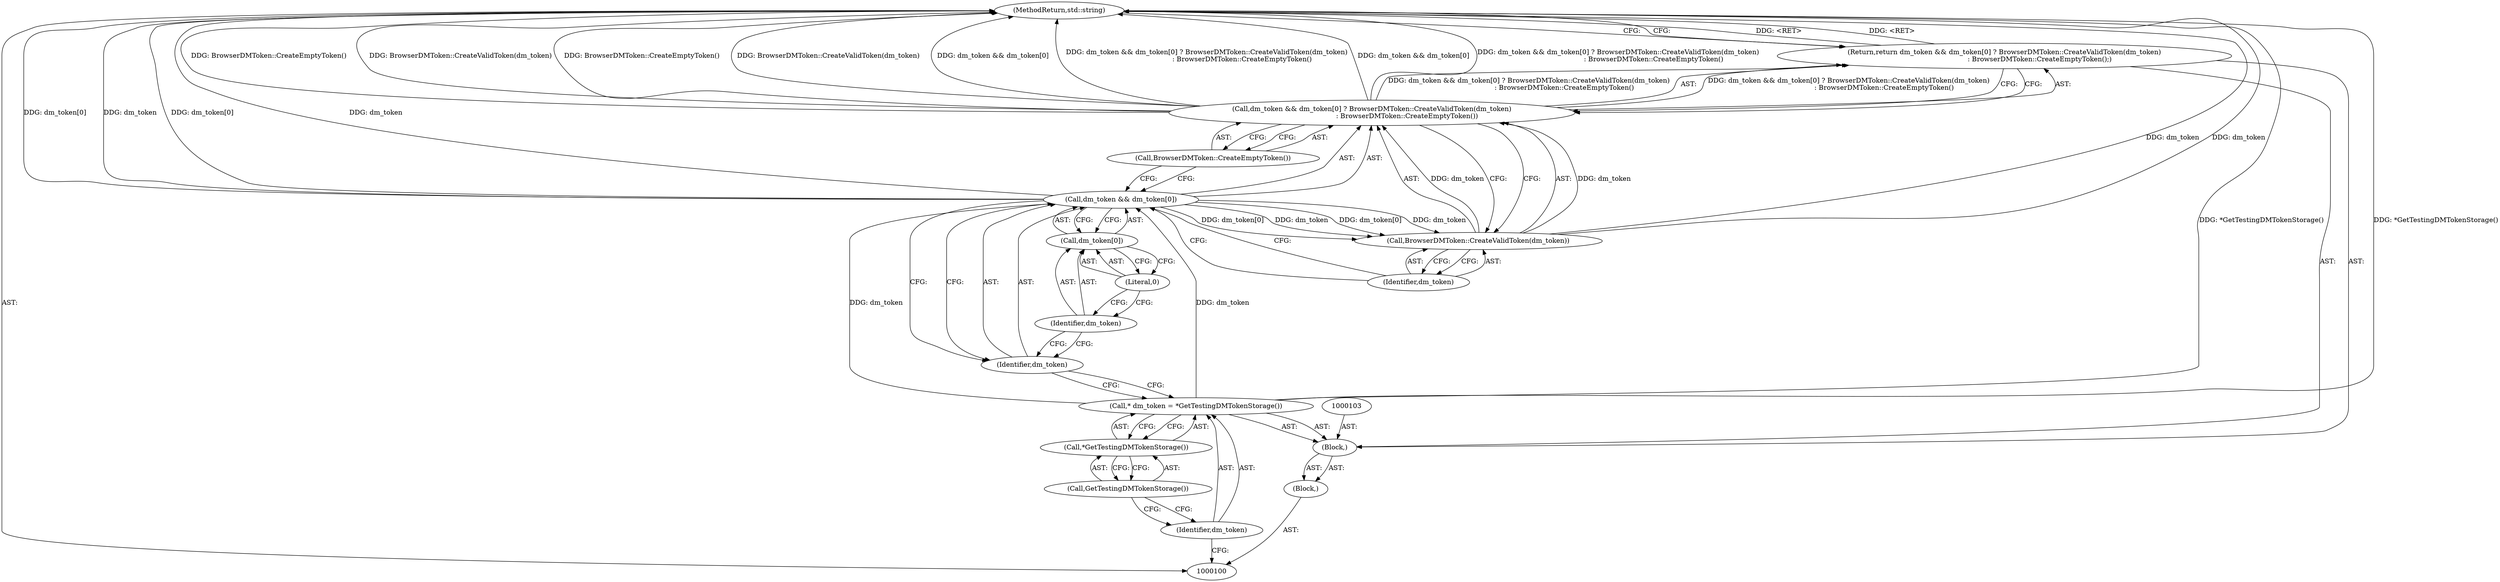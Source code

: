 digraph "0_Chrome_507241119f279c31766bd41c33d6ffb6851e2d7e" {
"1000118" [label="(MethodReturn,std::string)"];
"1000101" [label="(Block,)"];
"1000104" [label="(Call,* dm_token = *GetTestingDMTokenStorage())"];
"1000105" [label="(Identifier,dm_token)"];
"1000102" [label="(Block,)"];
"1000106" [label="(Call,*GetTestingDMTokenStorage())"];
"1000107" [label="(Call,GetTestingDMTokenStorage())"];
"1000108" [label="(Return,return dm_token && dm_token[0] ? BrowserDMToken::CreateValidToken(dm_token)\n                                 : BrowserDMToken::CreateEmptyToken();)"];
"1000112" [label="(Call,dm_token[0])"];
"1000113" [label="(Identifier,dm_token)"];
"1000114" [label="(Literal,0)"];
"1000115" [label="(Call,BrowserDMToken::CreateValidToken(dm_token))"];
"1000116" [label="(Identifier,dm_token)"];
"1000109" [label="(Call,dm_token && dm_token[0] ? BrowserDMToken::CreateValidToken(dm_token)\n                                 : BrowserDMToken::CreateEmptyToken())"];
"1000110" [label="(Call,dm_token && dm_token[0])"];
"1000111" [label="(Identifier,dm_token)"];
"1000117" [label="(Call,BrowserDMToken::CreateEmptyToken())"];
"1000118" -> "1000100"  [label="AST: "];
"1000118" -> "1000108"  [label="CFG: "];
"1000109" -> "1000118"  [label="DDG: BrowserDMToken::CreateEmptyToken()"];
"1000109" -> "1000118"  [label="DDG: BrowserDMToken::CreateValidToken(dm_token)"];
"1000109" -> "1000118"  [label="DDG: dm_token && dm_token[0]"];
"1000109" -> "1000118"  [label="DDG: dm_token && dm_token[0] ? BrowserDMToken::CreateValidToken(dm_token)\n                                 : BrowserDMToken::CreateEmptyToken()"];
"1000110" -> "1000118"  [label="DDG: dm_token[0]"];
"1000110" -> "1000118"  [label="DDG: dm_token"];
"1000115" -> "1000118"  [label="DDG: dm_token"];
"1000104" -> "1000118"  [label="DDG: *GetTestingDMTokenStorage()"];
"1000108" -> "1000118"  [label="DDG: <RET>"];
"1000101" -> "1000100"  [label="AST: "];
"1000102" -> "1000101"  [label="AST: "];
"1000104" -> "1000102"  [label="AST: "];
"1000104" -> "1000106"  [label="CFG: "];
"1000105" -> "1000104"  [label="AST: "];
"1000106" -> "1000104"  [label="AST: "];
"1000111" -> "1000104"  [label="CFG: "];
"1000104" -> "1000118"  [label="DDG: *GetTestingDMTokenStorage()"];
"1000104" -> "1000110"  [label="DDG: dm_token"];
"1000105" -> "1000104"  [label="AST: "];
"1000105" -> "1000100"  [label="CFG: "];
"1000107" -> "1000105"  [label="CFG: "];
"1000102" -> "1000101"  [label="AST: "];
"1000103" -> "1000102"  [label="AST: "];
"1000104" -> "1000102"  [label="AST: "];
"1000108" -> "1000102"  [label="AST: "];
"1000106" -> "1000104"  [label="AST: "];
"1000106" -> "1000107"  [label="CFG: "];
"1000107" -> "1000106"  [label="AST: "];
"1000104" -> "1000106"  [label="CFG: "];
"1000107" -> "1000106"  [label="AST: "];
"1000107" -> "1000105"  [label="CFG: "];
"1000106" -> "1000107"  [label="CFG: "];
"1000108" -> "1000102"  [label="AST: "];
"1000108" -> "1000109"  [label="CFG: "];
"1000109" -> "1000108"  [label="AST: "];
"1000118" -> "1000108"  [label="CFG: "];
"1000108" -> "1000118"  [label="DDG: <RET>"];
"1000109" -> "1000108"  [label="DDG: dm_token && dm_token[0] ? BrowserDMToken::CreateValidToken(dm_token)\n                                 : BrowserDMToken::CreateEmptyToken()"];
"1000112" -> "1000110"  [label="AST: "];
"1000112" -> "1000114"  [label="CFG: "];
"1000113" -> "1000112"  [label="AST: "];
"1000114" -> "1000112"  [label="AST: "];
"1000110" -> "1000112"  [label="CFG: "];
"1000113" -> "1000112"  [label="AST: "];
"1000113" -> "1000111"  [label="CFG: "];
"1000114" -> "1000113"  [label="CFG: "];
"1000114" -> "1000112"  [label="AST: "];
"1000114" -> "1000113"  [label="CFG: "];
"1000112" -> "1000114"  [label="CFG: "];
"1000115" -> "1000109"  [label="AST: "];
"1000115" -> "1000116"  [label="CFG: "];
"1000116" -> "1000115"  [label="AST: "];
"1000109" -> "1000115"  [label="CFG: "];
"1000115" -> "1000118"  [label="DDG: dm_token"];
"1000115" -> "1000109"  [label="DDG: dm_token"];
"1000110" -> "1000115"  [label="DDG: dm_token[0]"];
"1000110" -> "1000115"  [label="DDG: dm_token"];
"1000116" -> "1000115"  [label="AST: "];
"1000116" -> "1000110"  [label="CFG: "];
"1000115" -> "1000116"  [label="CFG: "];
"1000109" -> "1000108"  [label="AST: "];
"1000109" -> "1000115"  [label="CFG: "];
"1000109" -> "1000117"  [label="CFG: "];
"1000110" -> "1000109"  [label="AST: "];
"1000115" -> "1000109"  [label="AST: "];
"1000117" -> "1000109"  [label="AST: "];
"1000108" -> "1000109"  [label="CFG: "];
"1000109" -> "1000118"  [label="DDG: BrowserDMToken::CreateEmptyToken()"];
"1000109" -> "1000118"  [label="DDG: BrowserDMToken::CreateValidToken(dm_token)"];
"1000109" -> "1000118"  [label="DDG: dm_token && dm_token[0]"];
"1000109" -> "1000118"  [label="DDG: dm_token && dm_token[0] ? BrowserDMToken::CreateValidToken(dm_token)\n                                 : BrowserDMToken::CreateEmptyToken()"];
"1000109" -> "1000108"  [label="DDG: dm_token && dm_token[0] ? BrowserDMToken::CreateValidToken(dm_token)\n                                 : BrowserDMToken::CreateEmptyToken()"];
"1000115" -> "1000109"  [label="DDG: dm_token"];
"1000110" -> "1000109"  [label="AST: "];
"1000110" -> "1000111"  [label="CFG: "];
"1000110" -> "1000112"  [label="CFG: "];
"1000111" -> "1000110"  [label="AST: "];
"1000112" -> "1000110"  [label="AST: "];
"1000116" -> "1000110"  [label="CFG: "];
"1000117" -> "1000110"  [label="CFG: "];
"1000110" -> "1000118"  [label="DDG: dm_token[0]"];
"1000110" -> "1000118"  [label="DDG: dm_token"];
"1000104" -> "1000110"  [label="DDG: dm_token"];
"1000110" -> "1000115"  [label="DDG: dm_token[0]"];
"1000110" -> "1000115"  [label="DDG: dm_token"];
"1000111" -> "1000110"  [label="AST: "];
"1000111" -> "1000104"  [label="CFG: "];
"1000113" -> "1000111"  [label="CFG: "];
"1000110" -> "1000111"  [label="CFG: "];
"1000117" -> "1000109"  [label="AST: "];
"1000117" -> "1000110"  [label="CFG: "];
"1000109" -> "1000117"  [label="CFG: "];
}
